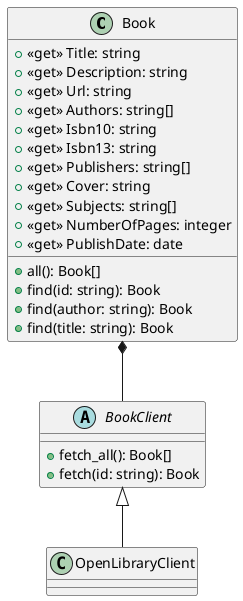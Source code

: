 @startuml
class Book {
  + <<get>> Title: string
  + <<get>> Description: string
  + <<get>> Url: string
  + <<get>> Authors: string[]
  + <<get>> Isbn10: string
  + <<get>> Isbn13: string
  + <<get>> Publishers: string[]
  + <<get>> Cover: string
  + <<get>> Subjects: string[]
  + <<get>> NumberOfPages: integer
  + <<get>> PublishDate: date

  + all(): Book[]
  + find(id: string): Book
  + find(author: string): Book
  + find(title: string): Book
}

abstract class BookClient {
    + fetch_all(): Book[]
    + fetch(id: string): Book
}

class OpenLibraryClient {

}

BookClient <|-- OpenLibraryClient

Book *-- BookClient
@enduml